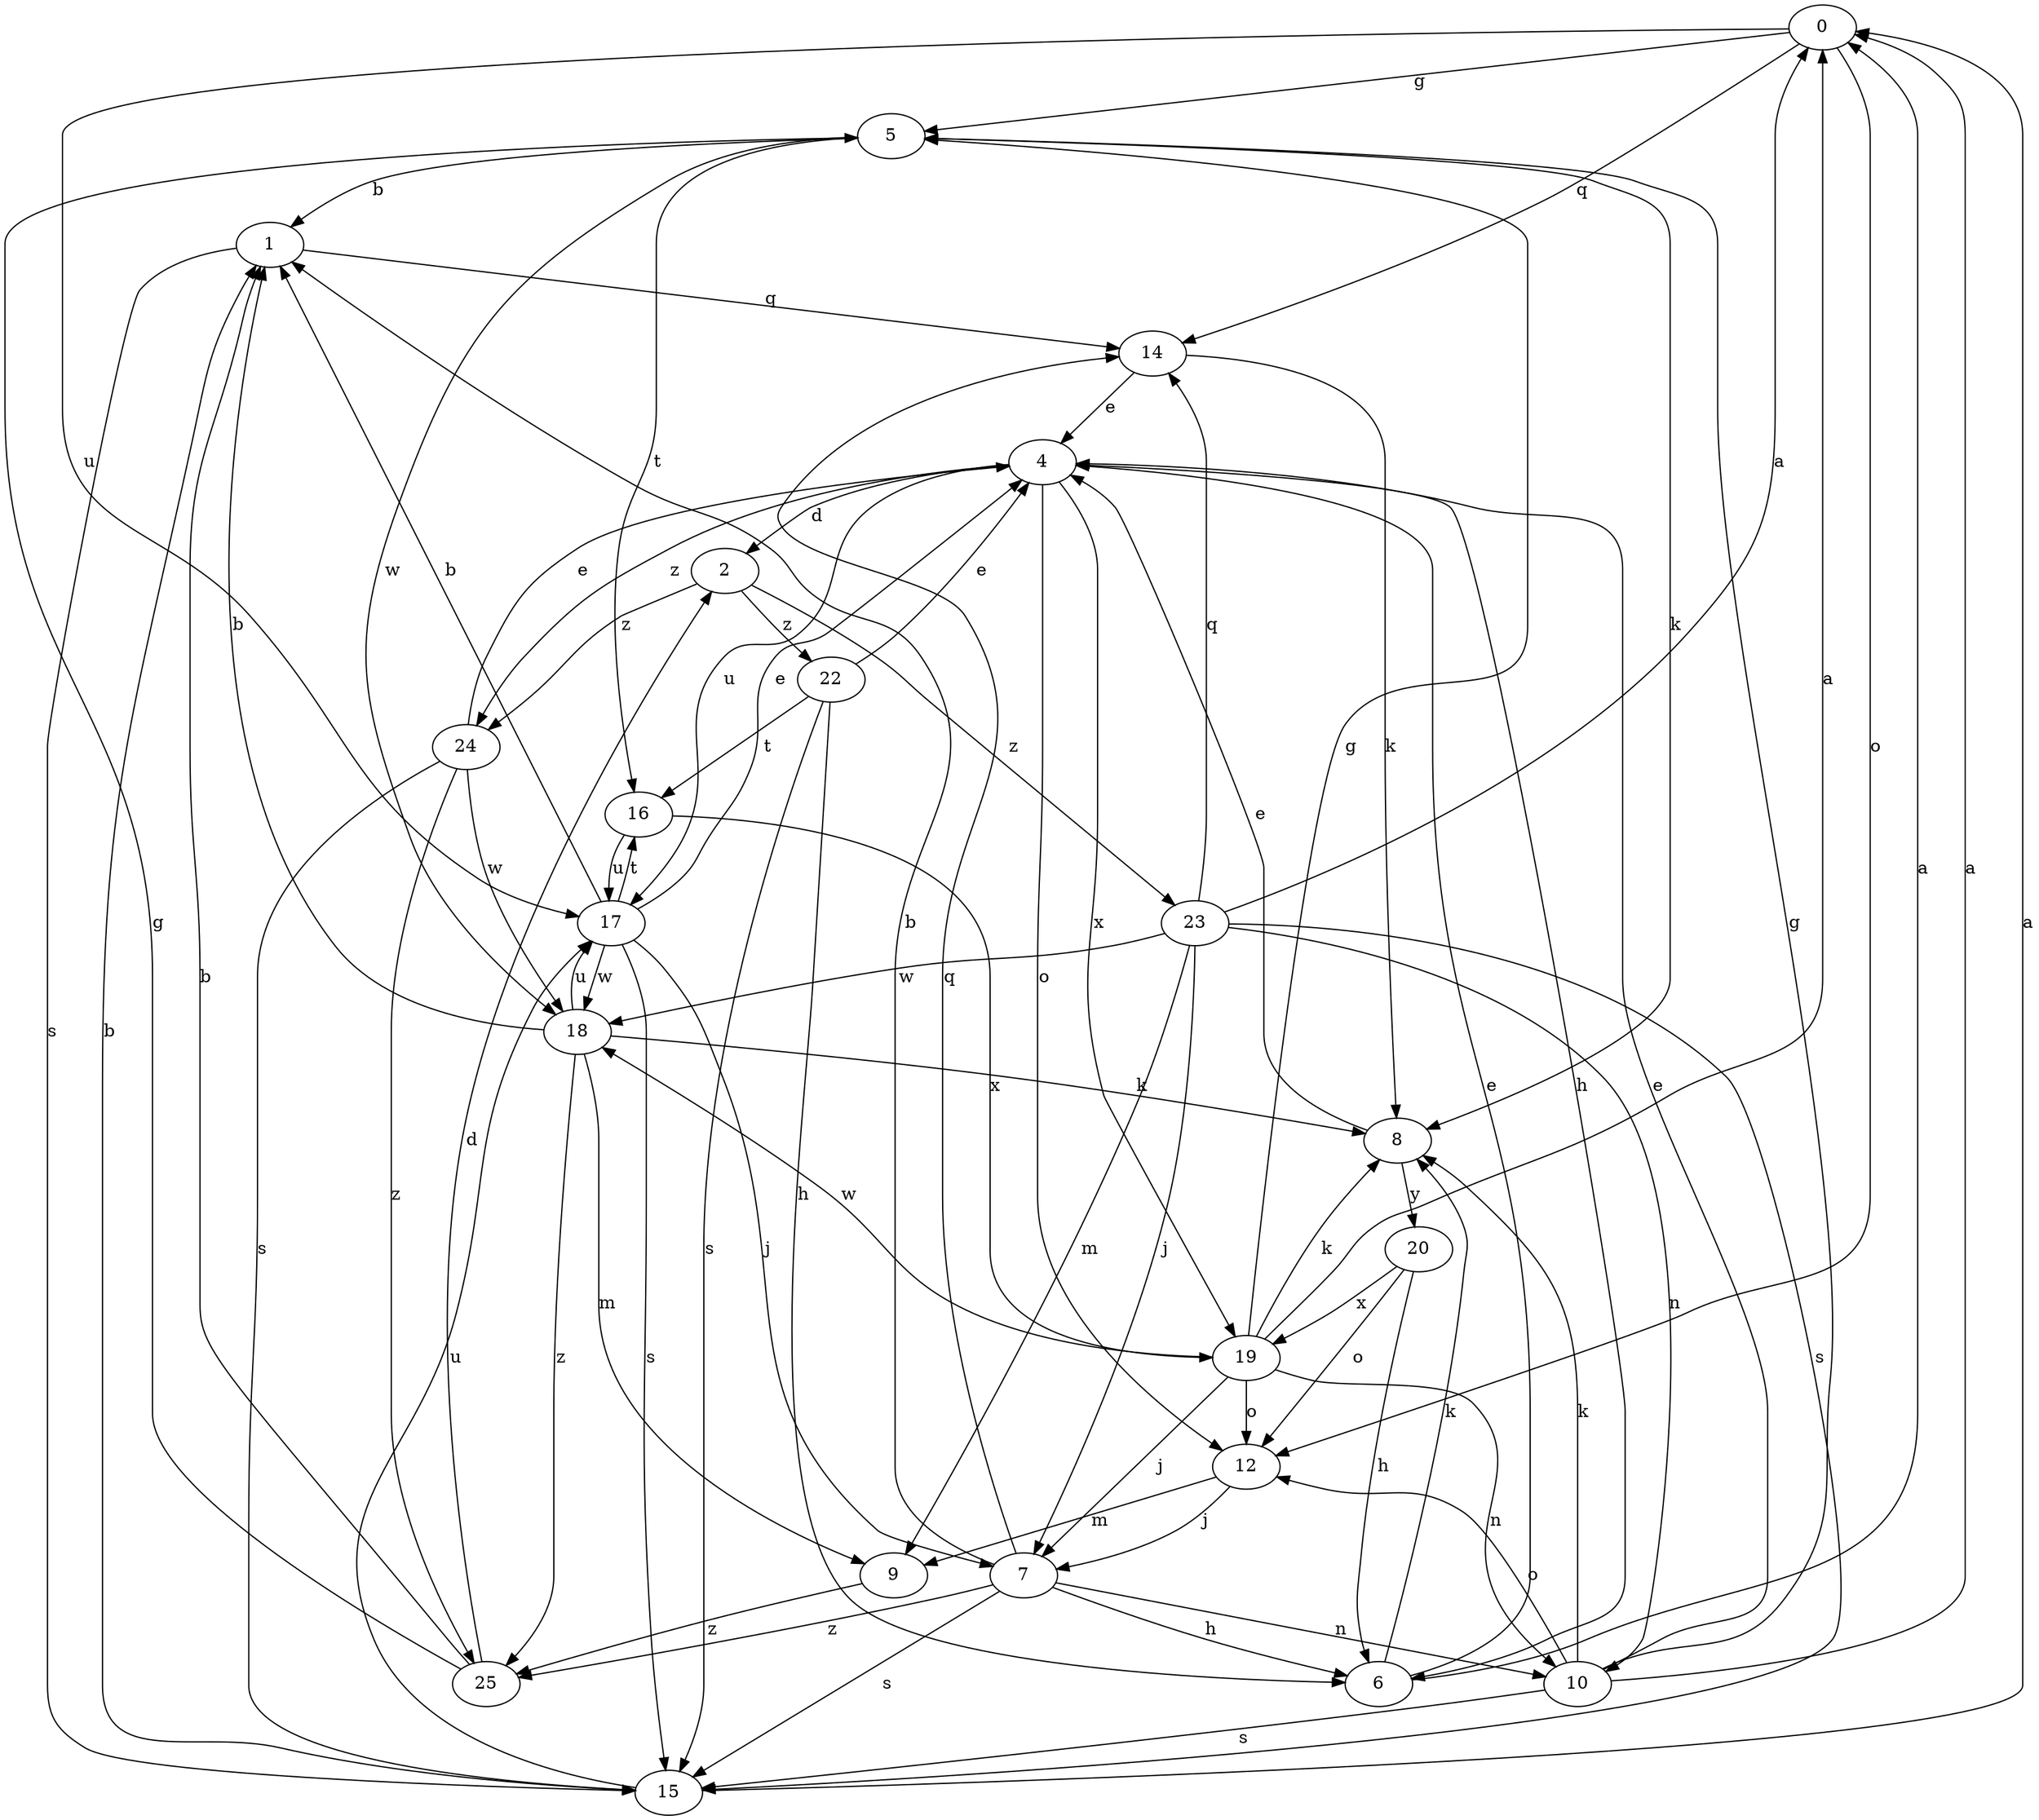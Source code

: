 strict digraph  {
0;
1;
2;
4;
5;
6;
7;
8;
9;
10;
12;
14;
15;
16;
17;
18;
19;
20;
22;
23;
24;
25;
0 -> 5  [label=g];
0 -> 12  [label=o];
0 -> 14  [label=q];
0 -> 17  [label=u];
1 -> 14  [label=q];
1 -> 15  [label=s];
2 -> 22  [label=z];
2 -> 23  [label=z];
2 -> 24  [label=z];
4 -> 2  [label=d];
4 -> 6  [label=h];
4 -> 12  [label=o];
4 -> 17  [label=u];
4 -> 19  [label=x];
4 -> 24  [label=z];
5 -> 1  [label=b];
5 -> 8  [label=k];
5 -> 16  [label=t];
5 -> 18  [label=w];
6 -> 0  [label=a];
6 -> 4  [label=e];
6 -> 8  [label=k];
7 -> 1  [label=b];
7 -> 6  [label=h];
7 -> 10  [label=n];
7 -> 14  [label=q];
7 -> 15  [label=s];
7 -> 25  [label=z];
8 -> 4  [label=e];
8 -> 20  [label=y];
9 -> 25  [label=z];
10 -> 0  [label=a];
10 -> 4  [label=e];
10 -> 5  [label=g];
10 -> 8  [label=k];
10 -> 12  [label=o];
10 -> 15  [label=s];
12 -> 7  [label=j];
12 -> 9  [label=m];
14 -> 4  [label=e];
14 -> 8  [label=k];
15 -> 0  [label=a];
15 -> 1  [label=b];
15 -> 17  [label=u];
16 -> 17  [label=u];
16 -> 19  [label=x];
17 -> 1  [label=b];
17 -> 4  [label=e];
17 -> 7  [label=j];
17 -> 15  [label=s];
17 -> 16  [label=t];
17 -> 18  [label=w];
18 -> 1  [label=b];
18 -> 8  [label=k];
18 -> 9  [label=m];
18 -> 17  [label=u];
18 -> 25  [label=z];
19 -> 0  [label=a];
19 -> 5  [label=g];
19 -> 7  [label=j];
19 -> 8  [label=k];
19 -> 10  [label=n];
19 -> 12  [label=o];
19 -> 18  [label=w];
20 -> 6  [label=h];
20 -> 12  [label=o];
20 -> 19  [label=x];
22 -> 4  [label=e];
22 -> 6  [label=h];
22 -> 15  [label=s];
22 -> 16  [label=t];
23 -> 0  [label=a];
23 -> 7  [label=j];
23 -> 9  [label=m];
23 -> 10  [label=n];
23 -> 14  [label=q];
23 -> 15  [label=s];
23 -> 18  [label=w];
24 -> 4  [label=e];
24 -> 15  [label=s];
24 -> 18  [label=w];
24 -> 25  [label=z];
25 -> 1  [label=b];
25 -> 2  [label=d];
25 -> 5  [label=g];
}
